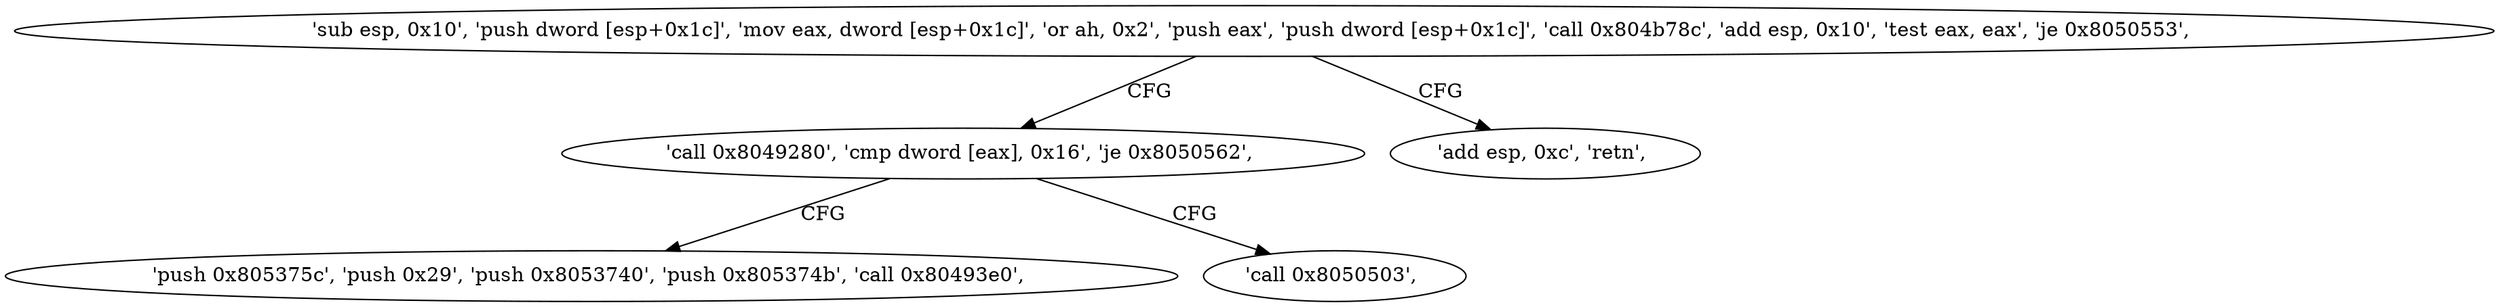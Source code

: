 digraph "func" {
"134546736" [label = "'sub esp, 0x10', 'push dword [esp+0x1c]', 'mov eax, dword [esp+0x1c]', 'or ah, 0x2', 'push eax', 'push dword [esp+0x1c]', 'call 0x804b78c', 'add esp, 0x10', 'test eax, eax', 'je 0x8050553', " ]
"134546771" [label = "'call 0x8049280', 'cmp dword [eax], 0x16', 'je 0x8050562', " ]
"134546767" [label = "'add esp, 0xc', 'retn', " ]
"134546786" [label = "'push 0x805375c', 'push 0x29', 'push 0x8053740', 'push 0x805374b', 'call 0x80493e0', " ]
"134546781" [label = "'call 0x8050503', " ]
"134546736" -> "134546771" [ label = "CFG" ]
"134546736" -> "134546767" [ label = "CFG" ]
"134546771" -> "134546786" [ label = "CFG" ]
"134546771" -> "134546781" [ label = "CFG" ]
}
